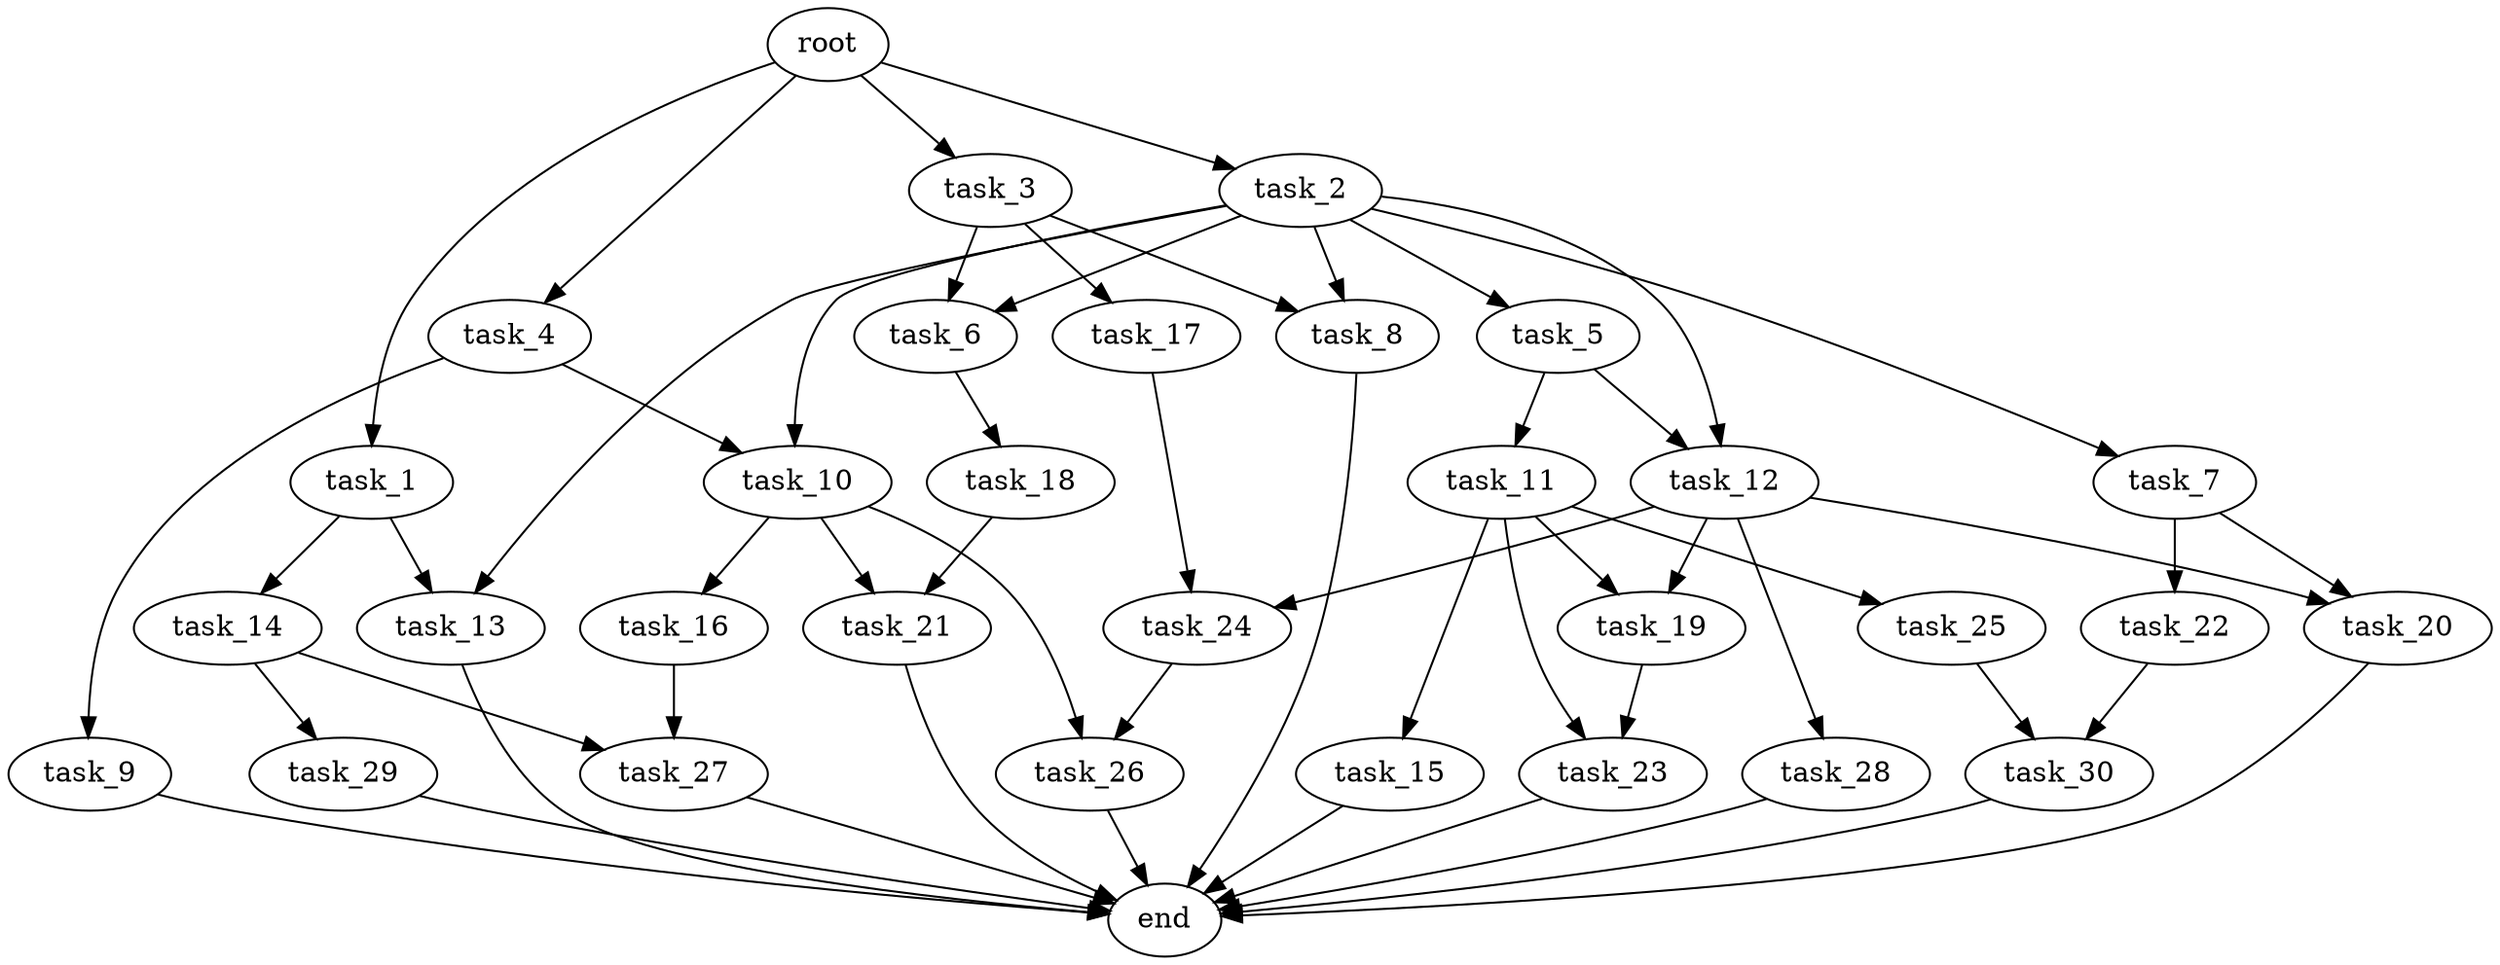 digraph G {
  root [size="0.000000e+00"];
  task_1 [size="1.111197e+09"];
  task_2 [size="1.343713e+09"];
  task_3 [size="7.498512e+09"];
  task_4 [size="3.246131e+09"];
  task_5 [size="7.752654e+09"];
  task_6 [size="4.138360e+09"];
  task_7 [size="1.518574e+09"];
  task_8 [size="1.505045e+09"];
  task_9 [size="2.989257e+09"];
  task_10 [size="2.000743e+09"];
  task_11 [size="8.809636e+08"];
  task_12 [size="2.453021e+09"];
  task_13 [size="5.727759e+09"];
  task_14 [size="7.628109e+09"];
  task_15 [size="2.607931e+09"];
  task_16 [size="5.310744e+09"];
  task_17 [size="2.914902e+09"];
  task_18 [size="2.194962e+08"];
  task_19 [size="7.721235e+09"];
  task_20 [size="6.809711e+08"];
  task_21 [size="7.859221e+09"];
  task_22 [size="7.114315e+09"];
  task_23 [size="3.140298e+09"];
  task_24 [size="8.534480e+09"];
  task_25 [size="9.051130e+09"];
  task_26 [size="4.458958e+09"];
  task_27 [size="8.845968e+09"];
  task_28 [size="1.842216e+09"];
  task_29 [size="4.683796e+09"];
  task_30 [size="4.608576e+09"];
  end [size="0.000000e+00"];

  root -> task_1 [size="1.000000e-12"];
  root -> task_2 [size="1.000000e-12"];
  root -> task_3 [size="1.000000e-12"];
  root -> task_4 [size="1.000000e-12"];
  task_1 -> task_13 [size="2.863879e+08"];
  task_1 -> task_14 [size="7.628109e+08"];
  task_2 -> task_5 [size="7.752654e+08"];
  task_2 -> task_6 [size="2.069180e+08"];
  task_2 -> task_7 [size="1.518574e+08"];
  task_2 -> task_8 [size="7.525227e+07"];
  task_2 -> task_10 [size="1.000372e+08"];
  task_2 -> task_12 [size="1.226511e+08"];
  task_2 -> task_13 [size="2.863879e+08"];
  task_3 -> task_6 [size="2.069180e+08"];
  task_3 -> task_8 [size="7.525227e+07"];
  task_3 -> task_17 [size="2.914902e+08"];
  task_4 -> task_9 [size="2.989257e+08"];
  task_4 -> task_10 [size="1.000372e+08"];
  task_5 -> task_11 [size="8.809636e+07"];
  task_5 -> task_12 [size="1.226511e+08"];
  task_6 -> task_18 [size="2.194962e+07"];
  task_7 -> task_20 [size="3.404855e+07"];
  task_7 -> task_22 [size="7.114315e+08"];
  task_8 -> end [size="1.000000e-12"];
  task_9 -> end [size="1.000000e-12"];
  task_10 -> task_16 [size="5.310744e+08"];
  task_10 -> task_21 [size="3.929611e+08"];
  task_10 -> task_26 [size="2.229479e+08"];
  task_11 -> task_15 [size="2.607931e+08"];
  task_11 -> task_19 [size="3.860618e+08"];
  task_11 -> task_23 [size="1.570149e+08"];
  task_11 -> task_25 [size="9.051130e+08"];
  task_12 -> task_19 [size="3.860618e+08"];
  task_12 -> task_20 [size="3.404855e+07"];
  task_12 -> task_24 [size="4.267240e+08"];
  task_12 -> task_28 [size="1.842216e+08"];
  task_13 -> end [size="1.000000e-12"];
  task_14 -> task_27 [size="4.422984e+08"];
  task_14 -> task_29 [size="4.683796e+08"];
  task_15 -> end [size="1.000000e-12"];
  task_16 -> task_27 [size="4.422984e+08"];
  task_17 -> task_24 [size="4.267240e+08"];
  task_18 -> task_21 [size="3.929611e+08"];
  task_19 -> task_23 [size="1.570149e+08"];
  task_20 -> end [size="1.000000e-12"];
  task_21 -> end [size="1.000000e-12"];
  task_22 -> task_30 [size="2.304288e+08"];
  task_23 -> end [size="1.000000e-12"];
  task_24 -> task_26 [size="2.229479e+08"];
  task_25 -> task_30 [size="2.304288e+08"];
  task_26 -> end [size="1.000000e-12"];
  task_27 -> end [size="1.000000e-12"];
  task_28 -> end [size="1.000000e-12"];
  task_29 -> end [size="1.000000e-12"];
  task_30 -> end [size="1.000000e-12"];
}
